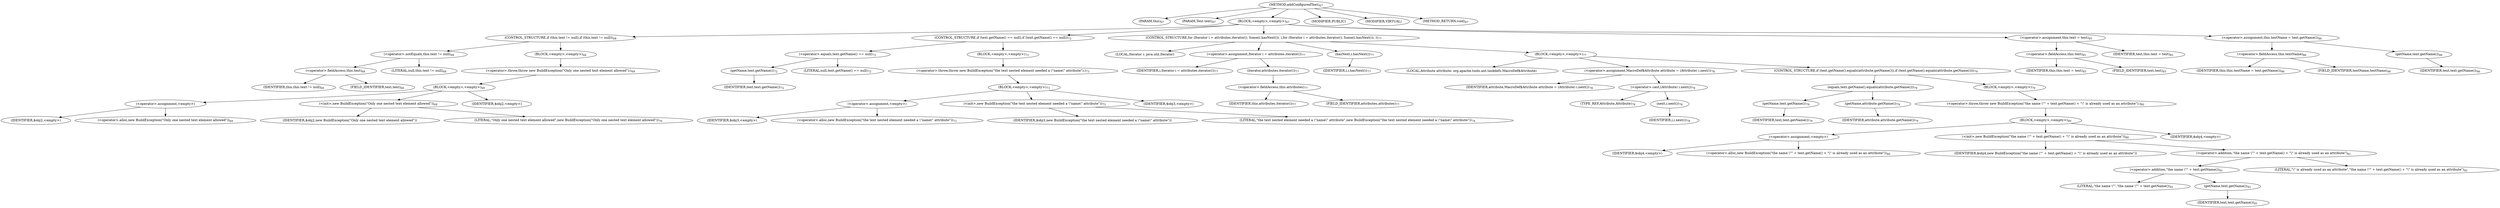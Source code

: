 digraph "addConfiguredText" {  
"190" [label = <(METHOD,addConfiguredText)<SUB>67</SUB>> ]
"6" [label = <(PARAM,this)<SUB>67</SUB>> ]
"191" [label = <(PARAM,Text text)<SUB>67</SUB>> ]
"192" [label = <(BLOCK,&lt;empty&gt;,&lt;empty&gt;)<SUB>67</SUB>> ]
"193" [label = <(CONTROL_STRUCTURE,if (this.text != null),if (this.text != null))<SUB>68</SUB>> ]
"194" [label = <(&lt;operator&gt;.notEquals,this.text != null)<SUB>68</SUB>> ]
"195" [label = <(&lt;operator&gt;.fieldAccess,this.text)<SUB>68</SUB>> ]
"5" [label = <(IDENTIFIER,this,this.text != null)<SUB>68</SUB>> ]
"196" [label = <(FIELD_IDENTIFIER,text,text)<SUB>68</SUB>> ]
"197" [label = <(LITERAL,null,this.text != null)<SUB>68</SUB>> ]
"198" [label = <(BLOCK,&lt;empty&gt;,&lt;empty&gt;)<SUB>68</SUB>> ]
"199" [label = <(&lt;operator&gt;.throw,throw new BuildException(&quot;Only one nested text element allowed&quot;);)<SUB>69</SUB>> ]
"200" [label = <(BLOCK,&lt;empty&gt;,&lt;empty&gt;)<SUB>69</SUB>> ]
"201" [label = <(&lt;operator&gt;.assignment,&lt;empty&gt;)> ]
"202" [label = <(IDENTIFIER,$obj2,&lt;empty&gt;)> ]
"203" [label = <(&lt;operator&gt;.alloc,new BuildException(&quot;Only one nested text element allowed&quot;))<SUB>69</SUB>> ]
"204" [label = <(&lt;init&gt;,new BuildException(&quot;Only one nested text element allowed&quot;))<SUB>69</SUB>> ]
"205" [label = <(IDENTIFIER,$obj2,new BuildException(&quot;Only one nested text element allowed&quot;))> ]
"206" [label = <(LITERAL,&quot;Only one nested text element allowed&quot;,new BuildException(&quot;Only one nested text element allowed&quot;))<SUB>70</SUB>> ]
"207" [label = <(IDENTIFIER,$obj2,&lt;empty&gt;)> ]
"208" [label = <(CONTROL_STRUCTURE,if (text.getName() == null),if (text.getName() == null))<SUB>72</SUB>> ]
"209" [label = <(&lt;operator&gt;.equals,text.getName() == null)<SUB>72</SUB>> ]
"210" [label = <(getName,text.getName())<SUB>72</SUB>> ]
"211" [label = <(IDENTIFIER,text,text.getName())<SUB>72</SUB>> ]
"212" [label = <(LITERAL,null,text.getName() == null)<SUB>72</SUB>> ]
"213" [label = <(BLOCK,&lt;empty&gt;,&lt;empty&gt;)<SUB>72</SUB>> ]
"214" [label = <(&lt;operator&gt;.throw,throw new BuildException(&quot;the text nested element needed a \&quot;name\&quot; attribute&quot;);)<SUB>73</SUB>> ]
"215" [label = <(BLOCK,&lt;empty&gt;,&lt;empty&gt;)<SUB>73</SUB>> ]
"216" [label = <(&lt;operator&gt;.assignment,&lt;empty&gt;)> ]
"217" [label = <(IDENTIFIER,$obj3,&lt;empty&gt;)> ]
"218" [label = <(&lt;operator&gt;.alloc,new BuildException(&quot;the text nested element needed a \&quot;name\&quot; attribute&quot;))<SUB>73</SUB>> ]
"219" [label = <(&lt;init&gt;,new BuildException(&quot;the text nested element needed a \&quot;name\&quot; attribute&quot;))<SUB>73</SUB>> ]
"220" [label = <(IDENTIFIER,$obj3,new BuildException(&quot;the text nested element needed a \&quot;name\&quot; attribute&quot;))> ]
"221" [label = <(LITERAL,&quot;the text nested element needed a \&quot;name\&quot; attribute&quot;,new BuildException(&quot;the text nested element needed a \&quot;name\&quot; attribute&quot;))<SUB>74</SUB>> ]
"222" [label = <(IDENTIFIER,$obj3,&lt;empty&gt;)> ]
"223" [label = <(CONTROL_STRUCTURE,for (Iterator i = attributes.iterator(); Some(i.hasNext()); ),for (Iterator i = attributes.iterator(); Some(i.hasNext()); ))<SUB>77</SUB>> ]
"224" [label = <(LOCAL,Iterator i: java.util.Iterator)> ]
"225" [label = <(&lt;operator&gt;.assignment,Iterator i = attributes.iterator())<SUB>77</SUB>> ]
"226" [label = <(IDENTIFIER,i,Iterator i = attributes.iterator())<SUB>77</SUB>> ]
"227" [label = <(iterator,attributes.iterator())<SUB>77</SUB>> ]
"228" [label = <(&lt;operator&gt;.fieldAccess,this.attributes)<SUB>77</SUB>> ]
"229" [label = <(IDENTIFIER,this,attributes.iterator())<SUB>77</SUB>> ]
"230" [label = <(FIELD_IDENTIFIER,attributes,attributes)<SUB>77</SUB>> ]
"231" [label = <(hasNext,i.hasNext())<SUB>77</SUB>> ]
"232" [label = <(IDENTIFIER,i,i.hasNext())<SUB>77</SUB>> ]
"233" [label = <(BLOCK,&lt;empty&gt;,&lt;empty&gt;)<SUB>77</SUB>> ]
"234" [label = <(LOCAL,Attribute attribute: org.apache.tools.ant.taskdefs.MacroDef$Attribute)> ]
"235" [label = <(&lt;operator&gt;.assignment,MacroDef$Attribute attribute = (Attribute) i.next())<SUB>78</SUB>> ]
"236" [label = <(IDENTIFIER,attribute,MacroDef$Attribute attribute = (Attribute) i.next())<SUB>78</SUB>> ]
"237" [label = <(&lt;operator&gt;.cast,(Attribute) i.next())<SUB>78</SUB>> ]
"238" [label = <(TYPE_REF,Attribute,Attribute)<SUB>78</SUB>> ]
"239" [label = <(next,i.next())<SUB>78</SUB>> ]
"240" [label = <(IDENTIFIER,i,i.next())<SUB>78</SUB>> ]
"241" [label = <(CONTROL_STRUCTURE,if (text.getName().equals(attribute.getName())),if (text.getName().equals(attribute.getName())))<SUB>79</SUB>> ]
"242" [label = <(equals,text.getName().equals(attribute.getName()))<SUB>79</SUB>> ]
"243" [label = <(getName,text.getName())<SUB>79</SUB>> ]
"244" [label = <(IDENTIFIER,text,text.getName())<SUB>79</SUB>> ]
"245" [label = <(getName,attribute.getName())<SUB>79</SUB>> ]
"246" [label = <(IDENTIFIER,attribute,attribute.getName())<SUB>79</SUB>> ]
"247" [label = <(BLOCK,&lt;empty&gt;,&lt;empty&gt;)<SUB>79</SUB>> ]
"248" [label = <(&lt;operator&gt;.throw,throw new BuildException(&quot;the name \&quot;&quot; + text.getName() + &quot;\&quot; is already used as an attribute&quot;);)<SUB>80</SUB>> ]
"249" [label = <(BLOCK,&lt;empty&gt;,&lt;empty&gt;)<SUB>80</SUB>> ]
"250" [label = <(&lt;operator&gt;.assignment,&lt;empty&gt;)> ]
"251" [label = <(IDENTIFIER,$obj4,&lt;empty&gt;)> ]
"252" [label = <(&lt;operator&gt;.alloc,new BuildException(&quot;the name \&quot;&quot; + text.getName() + &quot;\&quot; is already used as an attribute&quot;))<SUB>80</SUB>> ]
"253" [label = <(&lt;init&gt;,new BuildException(&quot;the name \&quot;&quot; + text.getName() + &quot;\&quot; is already used as an attribute&quot;))<SUB>80</SUB>> ]
"254" [label = <(IDENTIFIER,$obj4,new BuildException(&quot;the name \&quot;&quot; + text.getName() + &quot;\&quot; is already used as an attribute&quot;))> ]
"255" [label = <(&lt;operator&gt;.addition,&quot;the name \&quot;&quot; + text.getName() + &quot;\&quot; is already used as an attribute&quot;)<SUB>81</SUB>> ]
"256" [label = <(&lt;operator&gt;.addition,&quot;the name \&quot;&quot; + text.getName())<SUB>81</SUB>> ]
"257" [label = <(LITERAL,&quot;the name \&quot;&quot;,&quot;the name \&quot;&quot; + text.getName())<SUB>81</SUB>> ]
"258" [label = <(getName,text.getName())<SUB>81</SUB>> ]
"259" [label = <(IDENTIFIER,text,text.getName())<SUB>81</SUB>> ]
"260" [label = <(LITERAL,&quot;\&quot; is already used as an attribute&quot;,&quot;the name \&quot;&quot; + text.getName() + &quot;\&quot; is already used as an attribute&quot;)<SUB>82</SUB>> ]
"261" [label = <(IDENTIFIER,$obj4,&lt;empty&gt;)> ]
"262" [label = <(&lt;operator&gt;.assignment,this.text = text)<SUB>85</SUB>> ]
"263" [label = <(&lt;operator&gt;.fieldAccess,this.text)<SUB>85</SUB>> ]
"7" [label = <(IDENTIFIER,this,this.text = text)<SUB>85</SUB>> ]
"264" [label = <(FIELD_IDENTIFIER,text,text)<SUB>85</SUB>> ]
"265" [label = <(IDENTIFIER,text,this.text = text)<SUB>85</SUB>> ]
"266" [label = <(&lt;operator&gt;.assignment,this.textName = text.getName())<SUB>86</SUB>> ]
"267" [label = <(&lt;operator&gt;.fieldAccess,this.textName)<SUB>86</SUB>> ]
"8" [label = <(IDENTIFIER,this,this.textName = text.getName())<SUB>86</SUB>> ]
"268" [label = <(FIELD_IDENTIFIER,textName,textName)<SUB>86</SUB>> ]
"269" [label = <(getName,text.getName())<SUB>86</SUB>> ]
"270" [label = <(IDENTIFIER,text,text.getName())<SUB>86</SUB>> ]
"271" [label = <(MODIFIER,PUBLIC)> ]
"272" [label = <(MODIFIER,VIRTUAL)> ]
"273" [label = <(METHOD_RETURN,void)<SUB>67</SUB>> ]
  "190" -> "6" 
  "190" -> "191" 
  "190" -> "192" 
  "190" -> "271" 
  "190" -> "272" 
  "190" -> "273" 
  "192" -> "193" 
  "192" -> "208" 
  "192" -> "223" 
  "192" -> "262" 
  "192" -> "266" 
  "193" -> "194" 
  "193" -> "198" 
  "194" -> "195" 
  "194" -> "197" 
  "195" -> "5" 
  "195" -> "196" 
  "198" -> "199" 
  "199" -> "200" 
  "200" -> "201" 
  "200" -> "204" 
  "200" -> "207" 
  "201" -> "202" 
  "201" -> "203" 
  "204" -> "205" 
  "204" -> "206" 
  "208" -> "209" 
  "208" -> "213" 
  "209" -> "210" 
  "209" -> "212" 
  "210" -> "211" 
  "213" -> "214" 
  "214" -> "215" 
  "215" -> "216" 
  "215" -> "219" 
  "215" -> "222" 
  "216" -> "217" 
  "216" -> "218" 
  "219" -> "220" 
  "219" -> "221" 
  "223" -> "224" 
  "223" -> "225" 
  "223" -> "231" 
  "223" -> "233" 
  "225" -> "226" 
  "225" -> "227" 
  "227" -> "228" 
  "228" -> "229" 
  "228" -> "230" 
  "231" -> "232" 
  "233" -> "234" 
  "233" -> "235" 
  "233" -> "241" 
  "235" -> "236" 
  "235" -> "237" 
  "237" -> "238" 
  "237" -> "239" 
  "239" -> "240" 
  "241" -> "242" 
  "241" -> "247" 
  "242" -> "243" 
  "242" -> "245" 
  "243" -> "244" 
  "245" -> "246" 
  "247" -> "248" 
  "248" -> "249" 
  "249" -> "250" 
  "249" -> "253" 
  "249" -> "261" 
  "250" -> "251" 
  "250" -> "252" 
  "253" -> "254" 
  "253" -> "255" 
  "255" -> "256" 
  "255" -> "260" 
  "256" -> "257" 
  "256" -> "258" 
  "258" -> "259" 
  "262" -> "263" 
  "262" -> "265" 
  "263" -> "7" 
  "263" -> "264" 
  "266" -> "267" 
  "266" -> "269" 
  "267" -> "8" 
  "267" -> "268" 
  "269" -> "270" 
}
